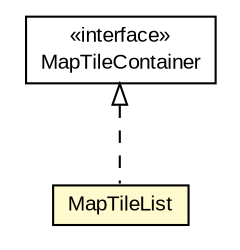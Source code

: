 #!/usr/local/bin/dot
#
# Class diagram 
# Generated by UMLGraph version R5_6-24-gf6e263 (http://www.umlgraph.org/)
#

digraph G {
	edge [fontname="arial",fontsize=10,labelfontname="arial",labelfontsize=10];
	node [fontname="arial",fontsize=10,shape=plaintext];
	nodesep=0.25;
	ranksep=0.5;
	// org.osmdroid.util.MapTileContainer
	c173923 [label=<<table title="org.osmdroid.util.MapTileContainer" border="0" cellborder="1" cellspacing="0" cellpadding="2" port="p" href="./MapTileContainer.html">
		<tr><td><table border="0" cellspacing="0" cellpadding="1">
<tr><td align="center" balign="center"> &#171;interface&#187; </td></tr>
<tr><td align="center" balign="center"> MapTileContainer </td></tr>
		</table></td></tr>
		</table>>, URL="./MapTileContainer.html", fontname="arial", fontcolor="black", fontsize=10.0];
	// org.osmdroid.util.MapTileList
	c173925 [label=<<table title="org.osmdroid.util.MapTileList" border="0" cellborder="1" cellspacing="0" cellpadding="2" port="p" bgcolor="lemonChiffon" href="./MapTileList.html">
		<tr><td><table border="0" cellspacing="0" cellpadding="1">
<tr><td align="center" balign="center"> MapTileList </td></tr>
		</table></td></tr>
		</table>>, URL="./MapTileList.html", fontname="arial", fontcolor="black", fontsize=10.0];
	//org.osmdroid.util.MapTileList implements org.osmdroid.util.MapTileContainer
	c173923:p -> c173925:p [dir=back,arrowtail=empty,style=dashed];
}

